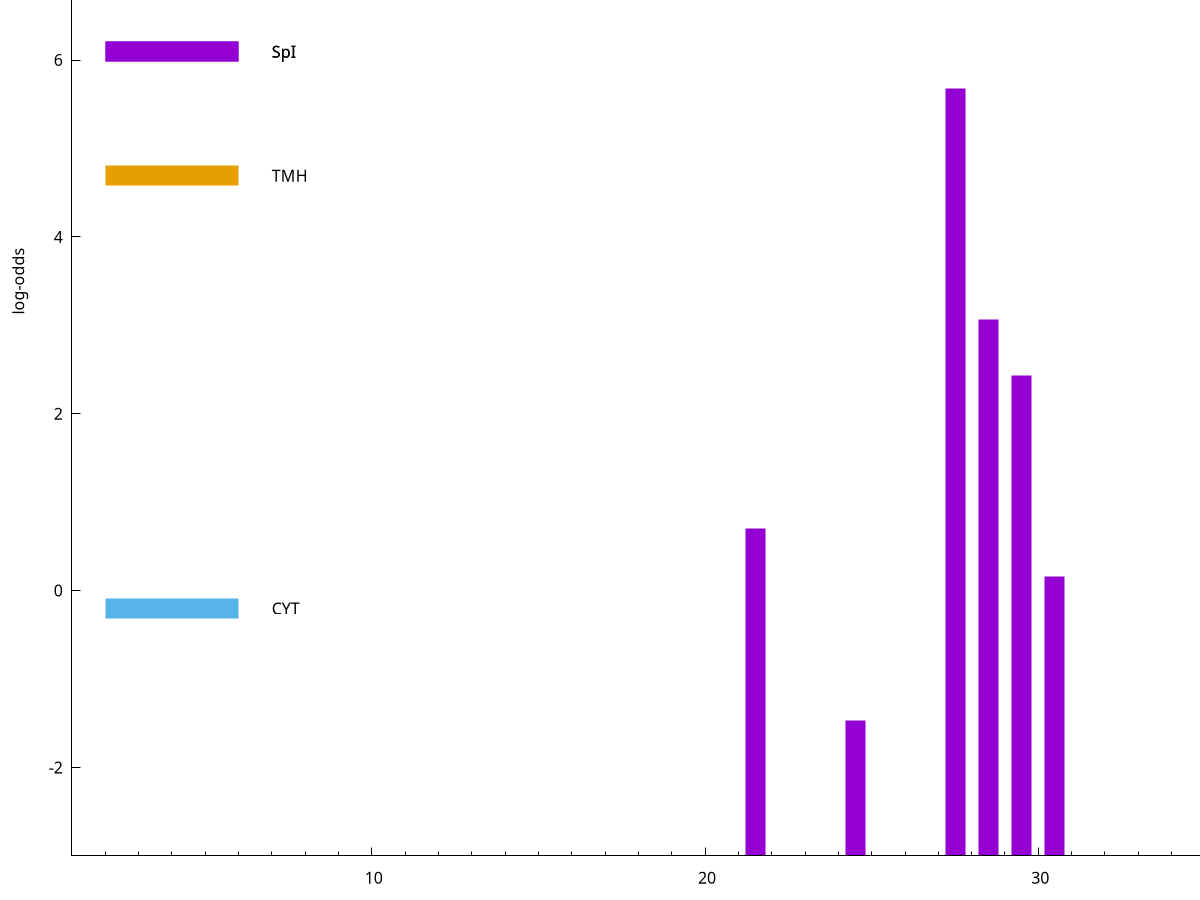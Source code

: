 set title "LipoP predictions for SRR5666568.gff"
set size 2., 1.4
set xrange [1:70] 
set mxtics 10
set yrange [-3:10]
set y2range [0:13]
set ylabel "log-odds"
set term postscript eps color solid "Helvetica" 30
set output "SRR5666568.gff144.eps"
set arrow from 2,6.09315 to 6,6.09315 nohead lt 1 lw 20
set label "SpI" at 7,6.09315
set arrow from 2,4.69064 to 6,4.69064 nohead lt 4 lw 20
set label "TMH" at 7,4.69064
set arrow from 2,-0.200913 to 6,-0.200913 nohead lt 3 lw 20
set label "CYT" at 7,-0.200913
set arrow from 2,6.09315 to 6,6.09315 nohead lt 1 lw 20
set label "SpI" at 7,6.09315
# NOTE: The scores below are the log-odds scores with the threshold
# NOTE: subtracted (a hack to make gnuplot make the histogram all
# NOTE: look nice).
plot "-" axes x1y2 title "" with impulses lt 1 lw 20
27.500000 8.676460
28.500000 6.062250
29.500000 5.435260
21.500000 3.702823
30.500000 3.157480
24.500000 1.527330
e
exit
